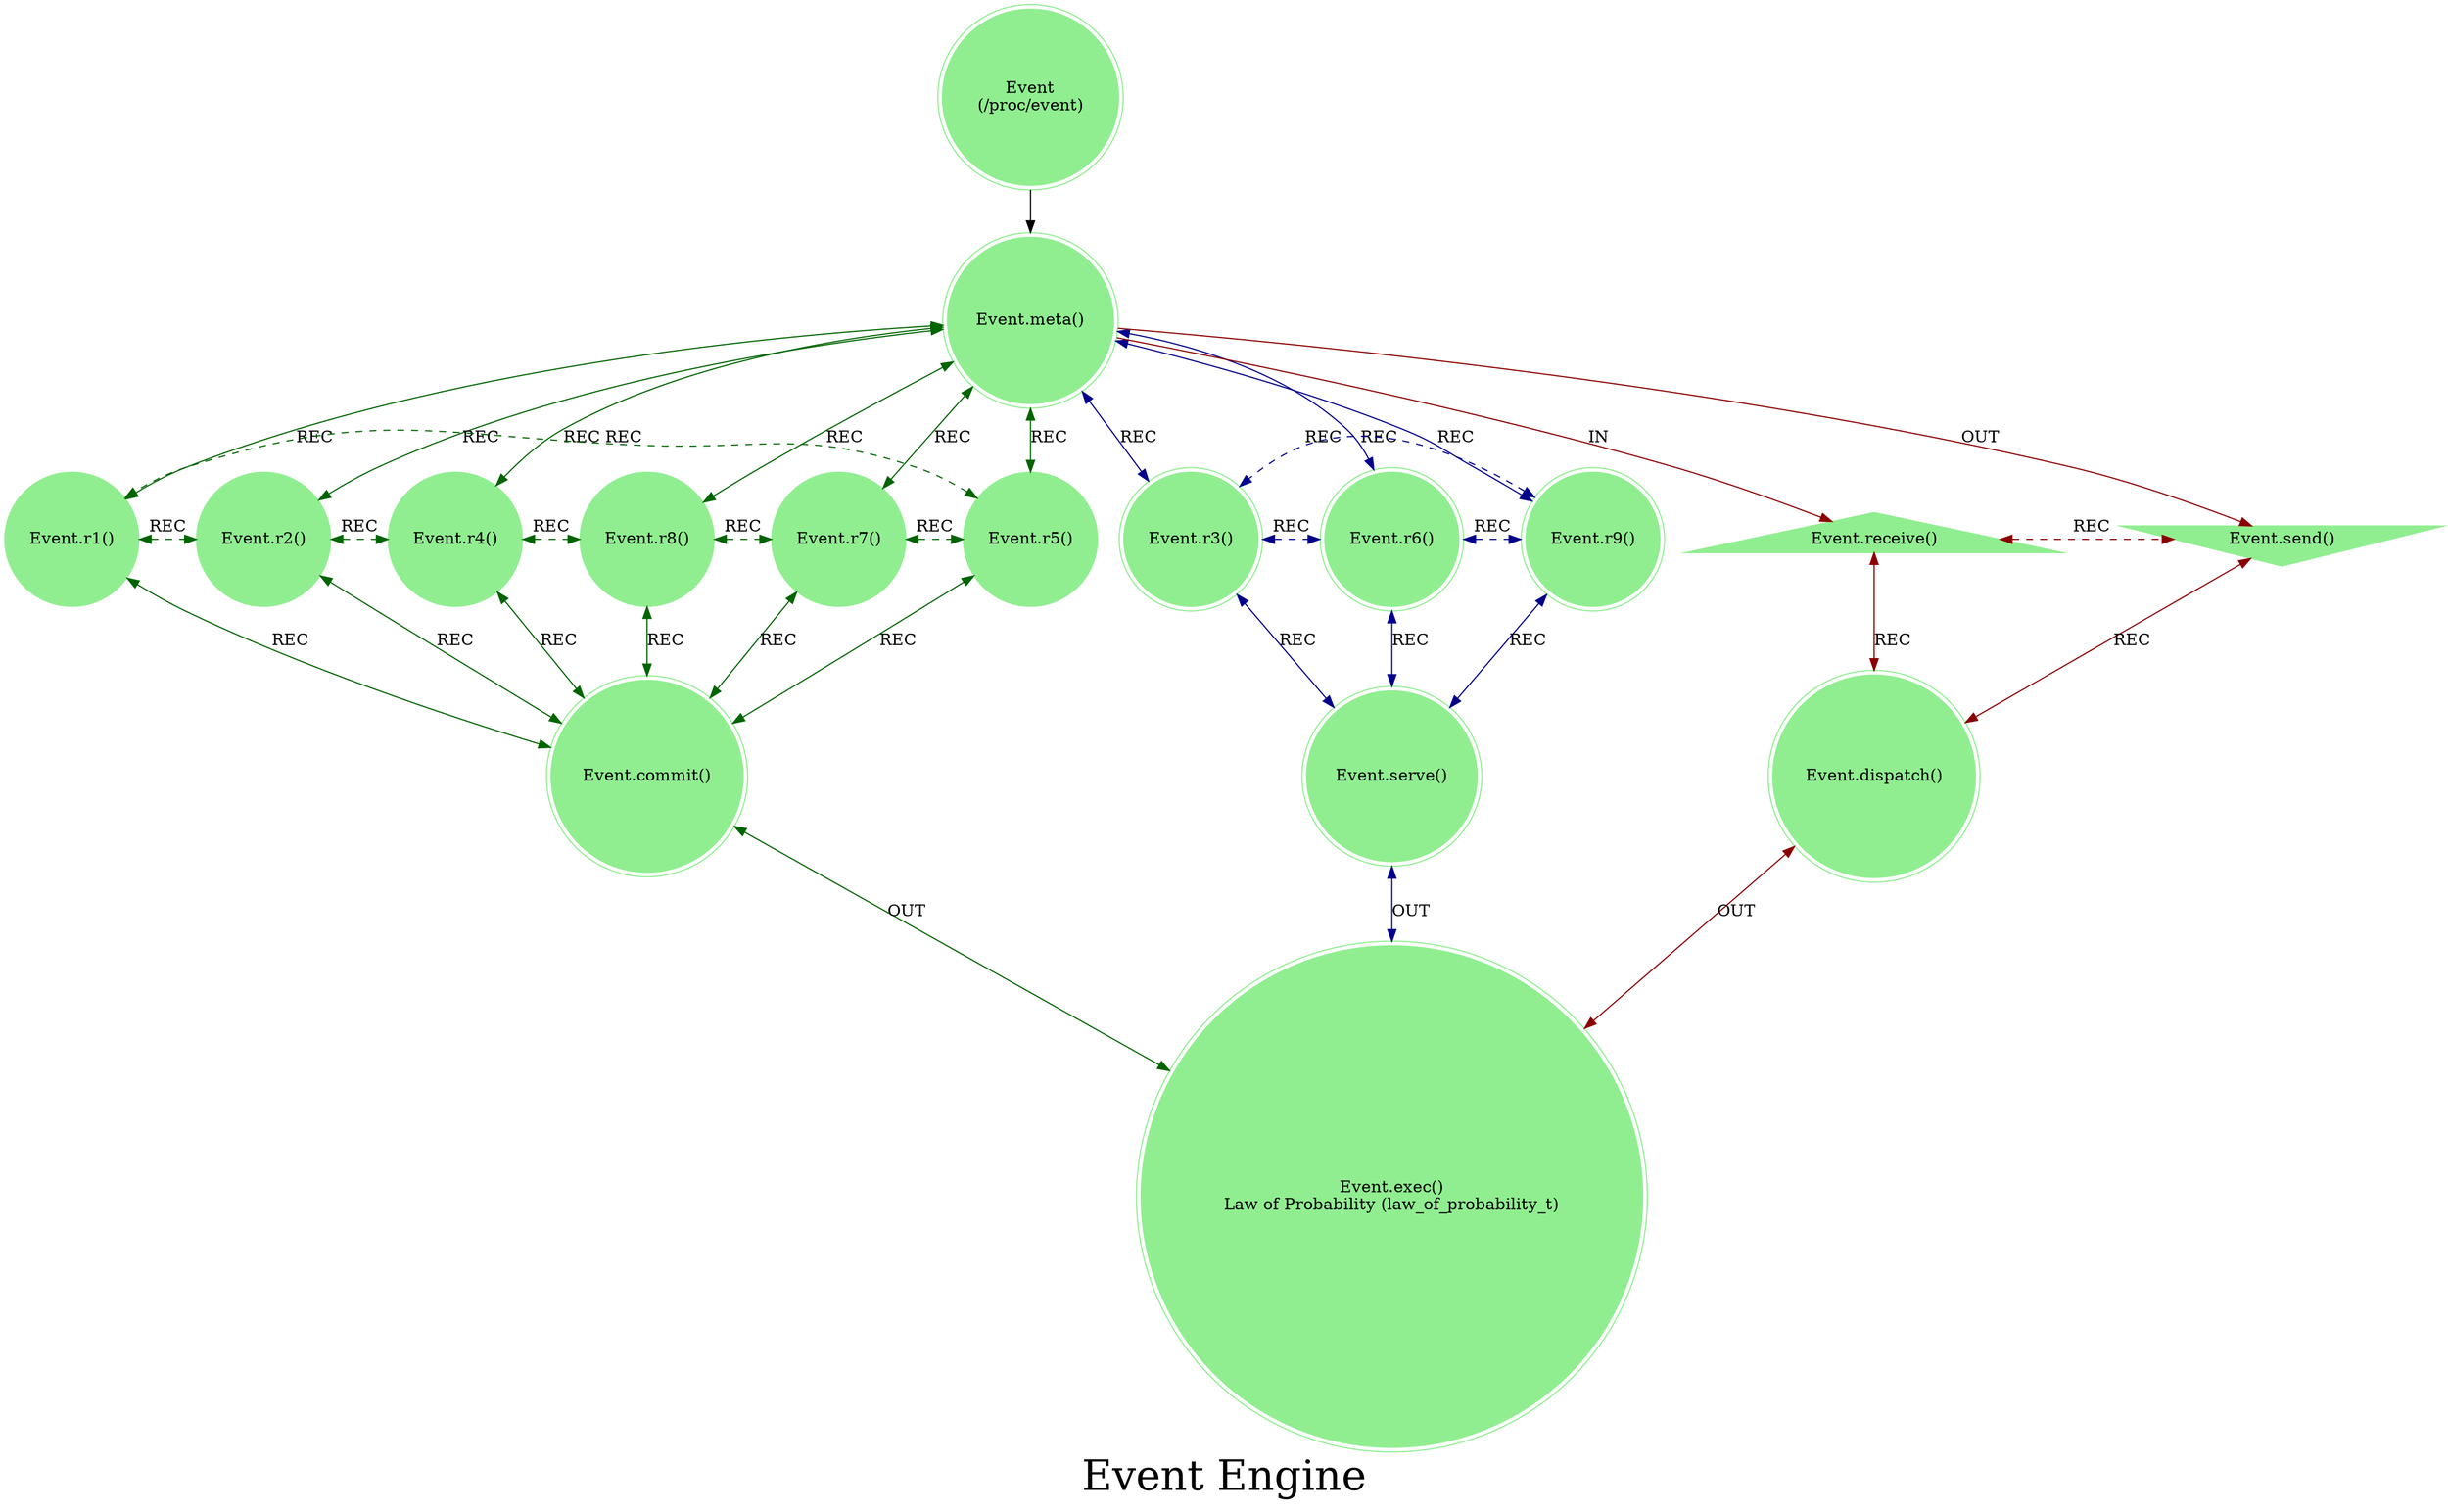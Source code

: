 strict digraph EventEngine {
    label = "Event Engine";
    style = filled;
    color = lightgrey;
    fontsize = "36";
    comment = "";
    node [shape = circle; style = filled; color = lightgreen;];
    
    spark_a_mythos_t [label = "Event\n(/proc/event)";shape = doublecircle;];
    
    
    // r0::meta();r1,r2,r4,r8,r7,r5;r3,r6,r;ra::receive(),rb::send(),rc::dispatch(),rd::commit(),re::serve(),rf::exec()
    spark_0_event_t [label = "Event.meta()";comment = "Engine Init";shape = doublecircle;];
    spark_1_event_t [label = "Event.r1()";comment = "";shape = circle;];
    spark_2_event_t [label = "Event.r2()";comment = "";shape = circle;];
    spark_4_event_t [label = "Event.r4()";comment = "";shape = circle;];
    spark_8_event_t [label = "Event.r8()";comment = "";shape = circle;];
    spark_7_event_t [label = "Event.r7()";comment = "";shape = circle;];
    spark_5_event_t [label = "Event.r5()";comment = "";shape = circle;];
    spark_3_event_t [label = "Event.r3()";comment = "";shape = doublecircle;];
    spark_6_event_t [label = "Event.r6()";comment = "";shape = doublecircle;];
    spark_9_event_t [label = "Event.r9()";comment = "";shape = doublecircle;];
    spark_a_event_t [label = "Event.receive()";comment = "";shape = triangle;];
    spark_b_event_t [label = "Event.send()";comment = "";shape = invtriangle;];
    spark_c_event_t [label = "Event.dispatch()";comment = "";shape = doublecircle;];
    spark_d_event_t [label = "Event.commit()";comment = "";shape = doublecircle;];
    spark_e_event_t [label = "Event.serve()";comment = "`/proc/event`";shape = doublecircle;];
    spark_f_event_t [label = "Event.exec()\nLaw of Probability (law_of_probability_t)";comment = "`/proc/probability`";shape = doublecircle;];
    
    // IN = Input
    // OUT = Output
    // REC = Recursion
    spark_0_event_t -> spark_a_event_t [label = "IN"; color = darkred; comment = "";];
    spark_0_event_t -> spark_b_event_t [label = "OUT"; color = darkred; comment = "";];
    spark_0_event_t -> {spark_3_event_t spark_6_event_t spark_9_event_t} [label = "REC"; color = darkblue; comment = ""; dir = both;];
    spark_0_event_t -> {spark_1_event_t spark_2_event_t spark_4_event_t spark_8_event_t spark_7_event_t spark_5_event_t} [label = "REC"; color = darkgreen; comment = ""; dir = both;];
    
    {spark_a_event_t spark_b_event_t} -> spark_c_event_t [label = "REC"; color = darkred; comment = ""; dir = both;];
    {spark_1_event_t spark_2_event_t spark_4_event_t spark_8_event_t spark_7_event_t spark_5_event_t} -> spark_d_event_t [label = "REC"; color = darkgreen; comment = ""; dir = both;];
    {spark_3_event_t spark_6_event_t spark_9_event_t} -> spark_e_event_t [label = "REC"; color = darkblue; comment = ""; dir = both;];
    
    spark_1_event_t -> spark_2_event_t -> spark_4_event_t -> spark_8_event_t -> spark_7_event_t -> spark_5_event_t -> spark_1_event_t [label = "REC"; color = darkgreen; comment = ""; style = dashed; constraint = false; dir = both;];
    spark_3_event_t -> spark_6_event_t -> spark_9_event_t -> spark_3_event_t [label = "REC"; color = darkblue; comment = ""; style = dashed; constraint = false; dir = both;];
    spark_a_event_t -> spark_b_event_t [label = "REC"; color = darkred; comment = ""; constraint = false; style = dashed; dir = both;];
    
    spark_c_event_t -> spark_f_event_t [label = "OUT"; color = darkred; comment = ""; dir = both;];
    spark_d_event_t -> spark_f_event_t [label = "OUT"; color = darkgreen; comment = ""; dir = both;];
    spark_e_event_t -> spark_f_event_t [label = "OUT"; color = darkblue; comment = ""; dir = both;];
    spark_a_mythos_t -> spark_0_event_t;
}